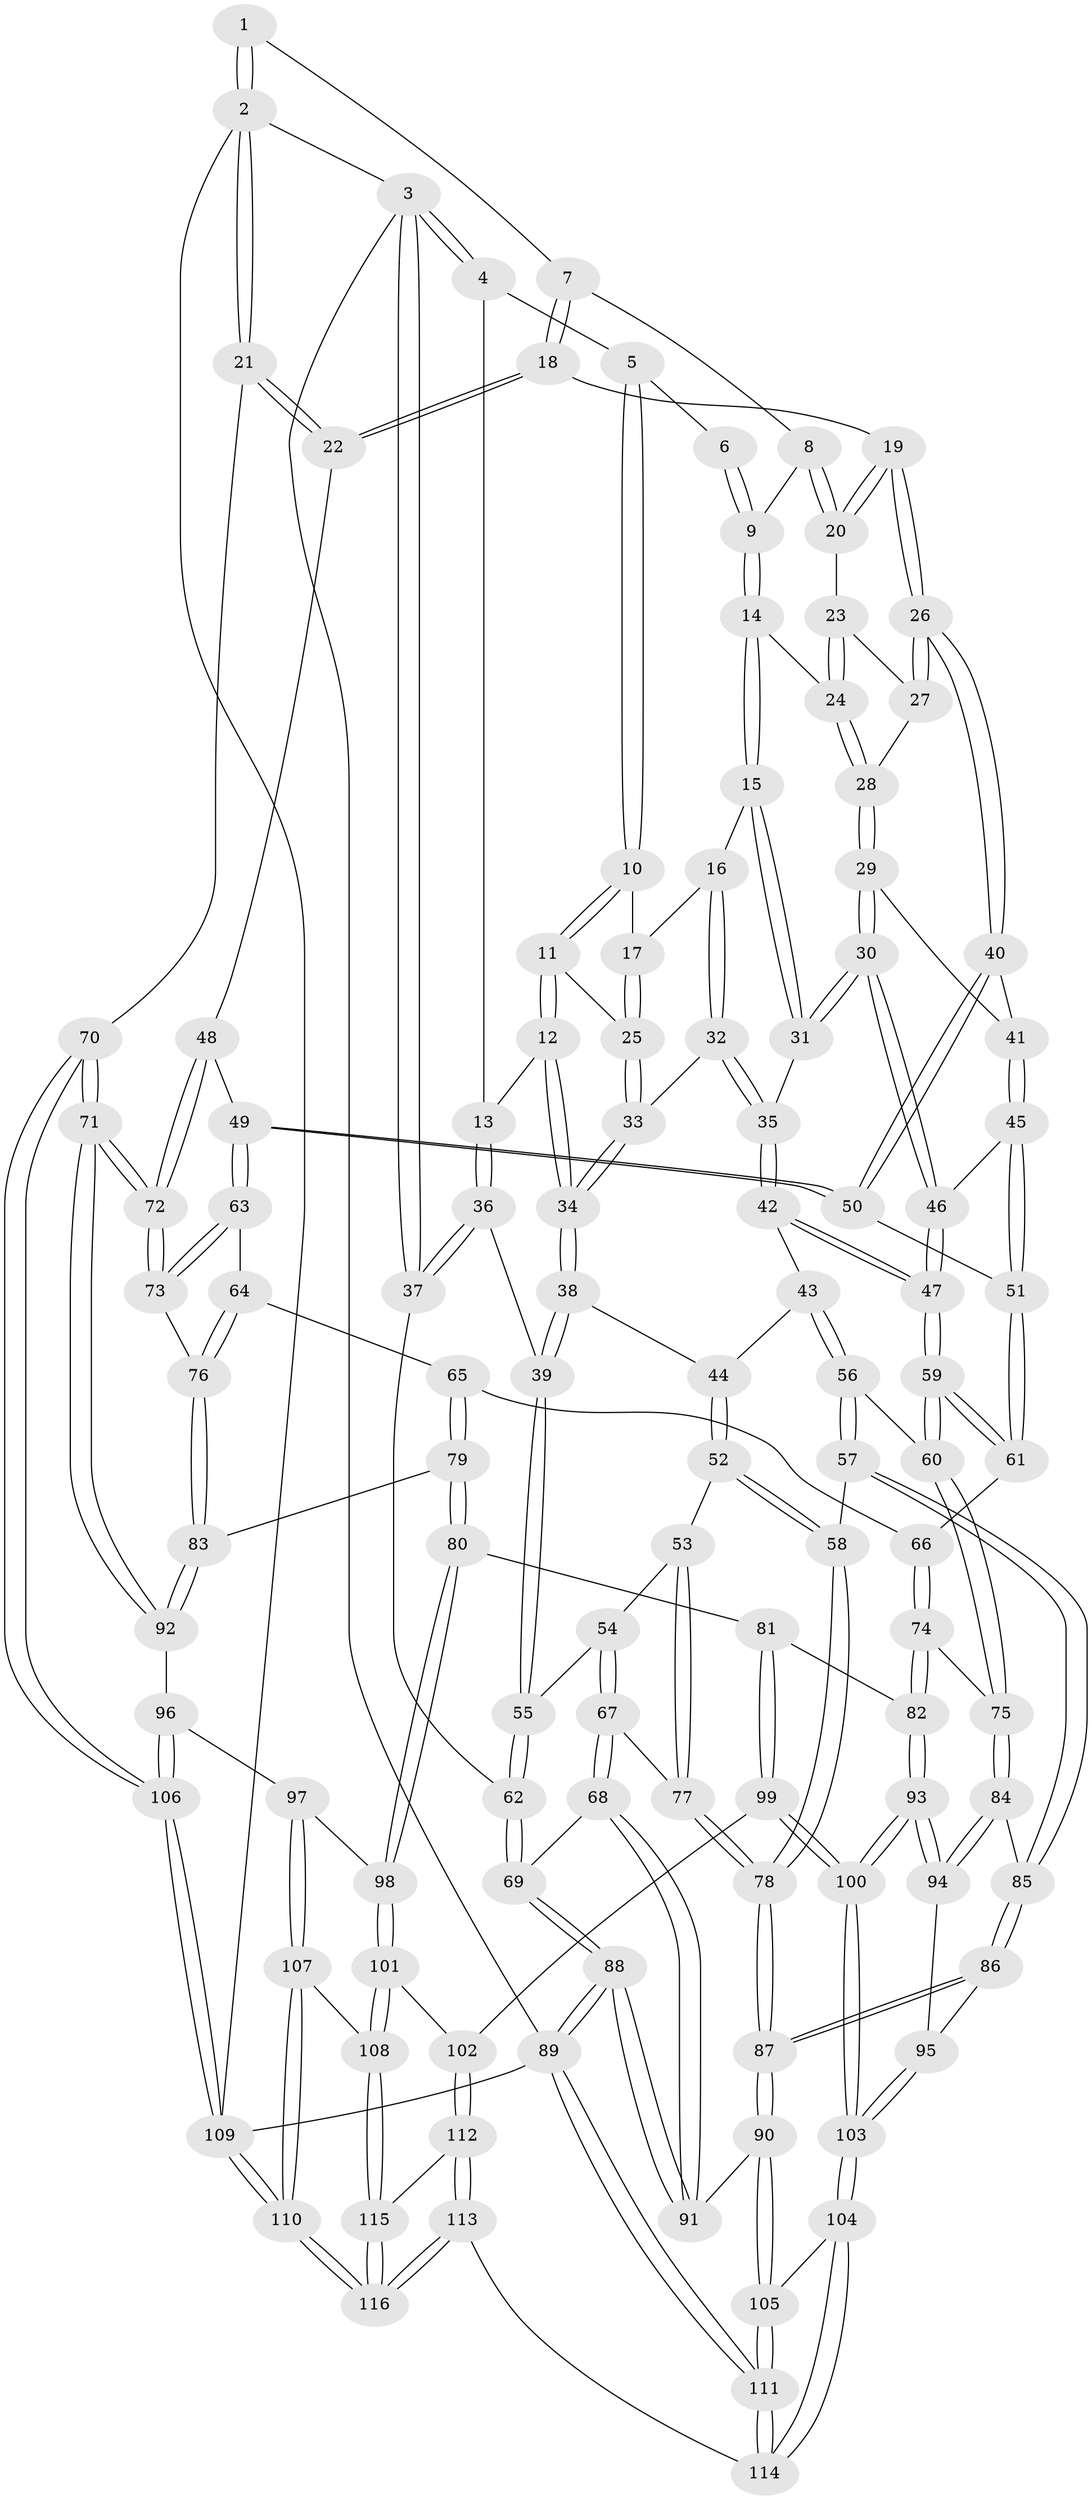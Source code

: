 // coarse degree distribution, {4: 0.5294117647058824, 6: 0.08823529411764706, 3: 0.08823529411764706, 5: 0.29411764705882354}
// Generated by graph-tools (version 1.1) at 2025/42/03/06/25 10:42:36]
// undirected, 116 vertices, 287 edges
graph export_dot {
graph [start="1"]
  node [color=gray90,style=filled];
  1 [pos="+0.8541592204042174+0"];
  2 [pos="+1+0"];
  3 [pos="+0+0"];
  4 [pos="+0+0"];
  5 [pos="+0.2517788300647056+0"];
  6 [pos="+0.6009159293917147+0"];
  7 [pos="+0.8493818029491834+0.027614264529239176"];
  8 [pos="+0.717200677156165+0.08533090024432514"];
  9 [pos="+0.5826832343934114+0.030868879668702186"];
  10 [pos="+0.2441945787401319+0"];
  11 [pos="+0.17385948120446637+0.05575199179785133"];
  12 [pos="+0.127282541536818+0.11838339767782395"];
  13 [pos="+0.06148103778085033+0.1361212542380852"];
  14 [pos="+0.5625018613576408+0.08514267401676684"];
  15 [pos="+0.5206945545087943+0.120001442490423"];
  16 [pos="+0.4681669520449128+0.12468630550184427"];
  17 [pos="+0.37690557881152636+0.09147937811240048"];
  18 [pos="+0.8929588975378003+0.2004702999506551"];
  19 [pos="+0.8821496291844256+0.20594334943435683"];
  20 [pos="+0.7369566141070631+0.14470404343402146"];
  21 [pos="+1+0.26062665930533113"];
  22 [pos="+1+0.2662121834243875"];
  23 [pos="+0.7283344889342848+0.1475475730133916"];
  24 [pos="+0.6230708241433931+0.14561644179015298"];
  25 [pos="+0.31711896117630956+0.18245126155617736"];
  26 [pos="+0.8448996570471996+0.24033374097201435"];
  27 [pos="+0.7025627931076894+0.18823007446047307"];
  28 [pos="+0.6573299268811327+0.21414070400165772"];
  29 [pos="+0.6671765620440705+0.27032210895415415"];
  30 [pos="+0.5675688937913389+0.32125002729078517"];
  31 [pos="+0.5296935356154016+0.277081744563398"];
  32 [pos="+0.400873376263323+0.2288159802531604"];
  33 [pos="+0.3158320511456788+0.19369619658479867"];
  34 [pos="+0.2323007249027903+0.2909191780250434"];
  35 [pos="+0.4111853968410579+0.2876587039056187"];
  36 [pos="+0.04004008996668609+0.1451803740309548"];
  37 [pos="+0+0.16324357857920638"];
  38 [pos="+0.23323405331949004+0.31568979569075367"];
  39 [pos="+0.09268117809858951+0.3859520722473964"];
  40 [pos="+0.8228611566770744+0.26319362187162576"];
  41 [pos="+0.6991182171898088+0.27998517407289186"];
  42 [pos="+0.3939457682096798+0.30911057781858375"];
  43 [pos="+0.2953155500920048+0.35613451592072354"];
  44 [pos="+0.27812788680103917+0.34768870008997116"];
  45 [pos="+0.7026568414607851+0.41269442588595834"];
  46 [pos="+0.5629992102049947+0.377772725744129"];
  47 [pos="+0.5197193841572598+0.4485928612739079"];
  48 [pos="+0.9134206326382311+0.46128422453709733"];
  49 [pos="+0.904418515960665+0.46306881216703066"];
  50 [pos="+0.8140479890173288+0.34125408715620514"];
  51 [pos="+0.7328341753662988+0.4412005403597997"];
  52 [pos="+0.18911899643324848+0.5333591632496062"];
  53 [pos="+0.18423069726034916+0.5322335079889291"];
  54 [pos="+0.10401289406585092+0.4465073595855133"];
  55 [pos="+0.08416063111808139+0.39499622742074514"];
  56 [pos="+0.3624796403636857+0.49091535358953403"];
  57 [pos="+0.2967330790327559+0.5574266699055472"];
  58 [pos="+0.25474830227329354+0.566109253173692"];
  59 [pos="+0.5118417096279217+0.47566065451762835"];
  60 [pos="+0.4940975573326937+0.5065660508397473"];
  61 [pos="+0.739139409158626+0.4828089294276256"];
  62 [pos="+0+0.403947012922724"];
  63 [pos="+0.8775219064101845+0.4844451748215004"];
  64 [pos="+0.7810727103376247+0.5103936891994761"];
  65 [pos="+0.7597252196209093+0.5121542606896736"];
  66 [pos="+0.7441961124252172+0.4927442727269153"];
  67 [pos="+0.03398422878436069+0.6026487214319268"];
  68 [pos="+0+0.6235616127503596"];
  69 [pos="+0+0.6086434654322327"];
  70 [pos="+1+0.6974275477574131"];
  71 [pos="+1+0.6947489851364218"];
  72 [pos="+1+0.6144394329433096"];
  73 [pos="+0.9036815292167203+0.6197399659045708"];
  74 [pos="+0.5331348007728216+0.5787872845367913"];
  75 [pos="+0.5125028680070872+0.5542222766895956"];
  76 [pos="+0.8910600063461365+0.6277836530802248"];
  77 [pos="+0.09648746526471719+0.6216539052650683"];
  78 [pos="+0.1797311036889325+0.7571990301767814"];
  79 [pos="+0.7292420684704366+0.6416081177567353"];
  80 [pos="+0.7131498253741518+0.6570004295840537"];
  81 [pos="+0.6703595323807265+0.6543937394378672"];
  82 [pos="+0.5546352951901183+0.6151781096569299"];
  83 [pos="+0.8621297209899107+0.6592522029299701"];
  84 [pos="+0.3961587227474029+0.6625698245930669"];
  85 [pos="+0.33198862382558014+0.6282739424372374"];
  86 [pos="+0.29413265381243103+0.7327518738746109"];
  87 [pos="+0.18055645159770847+0.765649876407228"];
  88 [pos="+0+1"];
  89 [pos="+0+1"];
  90 [pos="+0.17704657670377913+0.7737171493448494"];
  91 [pos="+0.1243068556763141+0.7908620412570364"];
  92 [pos="+0.8940713920086363+0.7645316447625894"];
  93 [pos="+0.5019565111440274+0.7587937027482353"];
  94 [pos="+0.3980068697957451+0.6803634417706577"];
  95 [pos="+0.3484254729831581+0.7445147571914735"];
  96 [pos="+0.8738963538968763+0.7911626822625268"];
  97 [pos="+0.8635925436218241+0.7992027984794"];
  98 [pos="+0.727959741490199+0.7218956694924585"];
  99 [pos="+0.5674909047913094+0.8400978938928045"];
  100 [pos="+0.5022953394017291+0.8333105592476445"];
  101 [pos="+0.6918334073534512+0.8206215301934823"];
  102 [pos="+0.5828469744050637+0.845624474347041"];
  103 [pos="+0.45215118459421993+0.8707918205854811"];
  104 [pos="+0.3599695153516604+1"];
  105 [pos="+0.1931520708585339+0.7995611478633758"];
  106 [pos="+1+1"];
  107 [pos="+0.8319854659250095+0.8807154573853252"];
  108 [pos="+0.7722325510933438+0.8950415529027476"];
  109 [pos="+1+1"];
  110 [pos="+1+1"];
  111 [pos="+0+1"];
  112 [pos="+0.6529718793740208+0.9771171037425929"];
  113 [pos="+0.5950053588127324+1"];
  114 [pos="+0.34740100500238996+1"];
  115 [pos="+0.760959965282863+0.9135808952931256"];
  116 [pos="+0.8270256365171925+1"];
  1 -- 2;
  1 -- 2;
  1 -- 7;
  2 -- 3;
  2 -- 21;
  2 -- 21;
  2 -- 109;
  3 -- 4;
  3 -- 4;
  3 -- 37;
  3 -- 37;
  3 -- 89;
  4 -- 5;
  4 -- 13;
  5 -- 6;
  5 -- 10;
  5 -- 10;
  6 -- 9;
  6 -- 9;
  7 -- 8;
  7 -- 18;
  7 -- 18;
  8 -- 9;
  8 -- 20;
  8 -- 20;
  9 -- 14;
  9 -- 14;
  10 -- 11;
  10 -- 11;
  10 -- 17;
  11 -- 12;
  11 -- 12;
  11 -- 25;
  12 -- 13;
  12 -- 34;
  12 -- 34;
  13 -- 36;
  13 -- 36;
  14 -- 15;
  14 -- 15;
  14 -- 24;
  15 -- 16;
  15 -- 31;
  15 -- 31;
  16 -- 17;
  16 -- 32;
  16 -- 32;
  17 -- 25;
  17 -- 25;
  18 -- 19;
  18 -- 22;
  18 -- 22;
  19 -- 20;
  19 -- 20;
  19 -- 26;
  19 -- 26;
  20 -- 23;
  21 -- 22;
  21 -- 22;
  21 -- 70;
  22 -- 48;
  23 -- 24;
  23 -- 24;
  23 -- 27;
  24 -- 28;
  24 -- 28;
  25 -- 33;
  25 -- 33;
  26 -- 27;
  26 -- 27;
  26 -- 40;
  26 -- 40;
  27 -- 28;
  28 -- 29;
  28 -- 29;
  29 -- 30;
  29 -- 30;
  29 -- 41;
  30 -- 31;
  30 -- 31;
  30 -- 46;
  30 -- 46;
  31 -- 35;
  32 -- 33;
  32 -- 35;
  32 -- 35;
  33 -- 34;
  33 -- 34;
  34 -- 38;
  34 -- 38;
  35 -- 42;
  35 -- 42;
  36 -- 37;
  36 -- 37;
  36 -- 39;
  37 -- 62;
  38 -- 39;
  38 -- 39;
  38 -- 44;
  39 -- 55;
  39 -- 55;
  40 -- 41;
  40 -- 50;
  40 -- 50;
  41 -- 45;
  41 -- 45;
  42 -- 43;
  42 -- 47;
  42 -- 47;
  43 -- 44;
  43 -- 56;
  43 -- 56;
  44 -- 52;
  44 -- 52;
  45 -- 46;
  45 -- 51;
  45 -- 51;
  46 -- 47;
  46 -- 47;
  47 -- 59;
  47 -- 59;
  48 -- 49;
  48 -- 72;
  48 -- 72;
  49 -- 50;
  49 -- 50;
  49 -- 63;
  49 -- 63;
  50 -- 51;
  51 -- 61;
  51 -- 61;
  52 -- 53;
  52 -- 58;
  52 -- 58;
  53 -- 54;
  53 -- 77;
  53 -- 77;
  54 -- 55;
  54 -- 67;
  54 -- 67;
  55 -- 62;
  55 -- 62;
  56 -- 57;
  56 -- 57;
  56 -- 60;
  57 -- 58;
  57 -- 85;
  57 -- 85;
  58 -- 78;
  58 -- 78;
  59 -- 60;
  59 -- 60;
  59 -- 61;
  59 -- 61;
  60 -- 75;
  60 -- 75;
  61 -- 66;
  62 -- 69;
  62 -- 69;
  63 -- 64;
  63 -- 73;
  63 -- 73;
  64 -- 65;
  64 -- 76;
  64 -- 76;
  65 -- 66;
  65 -- 79;
  65 -- 79;
  66 -- 74;
  66 -- 74;
  67 -- 68;
  67 -- 68;
  67 -- 77;
  68 -- 69;
  68 -- 91;
  68 -- 91;
  69 -- 88;
  69 -- 88;
  70 -- 71;
  70 -- 71;
  70 -- 106;
  70 -- 106;
  71 -- 72;
  71 -- 72;
  71 -- 92;
  71 -- 92;
  72 -- 73;
  72 -- 73;
  73 -- 76;
  74 -- 75;
  74 -- 82;
  74 -- 82;
  75 -- 84;
  75 -- 84;
  76 -- 83;
  76 -- 83;
  77 -- 78;
  77 -- 78;
  78 -- 87;
  78 -- 87;
  79 -- 80;
  79 -- 80;
  79 -- 83;
  80 -- 81;
  80 -- 98;
  80 -- 98;
  81 -- 82;
  81 -- 99;
  81 -- 99;
  82 -- 93;
  82 -- 93;
  83 -- 92;
  83 -- 92;
  84 -- 85;
  84 -- 94;
  84 -- 94;
  85 -- 86;
  85 -- 86;
  86 -- 87;
  86 -- 87;
  86 -- 95;
  87 -- 90;
  87 -- 90;
  88 -- 89;
  88 -- 89;
  88 -- 91;
  88 -- 91;
  89 -- 111;
  89 -- 111;
  89 -- 109;
  90 -- 91;
  90 -- 105;
  90 -- 105;
  92 -- 96;
  93 -- 94;
  93 -- 94;
  93 -- 100;
  93 -- 100;
  94 -- 95;
  95 -- 103;
  95 -- 103;
  96 -- 97;
  96 -- 106;
  96 -- 106;
  97 -- 98;
  97 -- 107;
  97 -- 107;
  98 -- 101;
  98 -- 101;
  99 -- 100;
  99 -- 100;
  99 -- 102;
  100 -- 103;
  100 -- 103;
  101 -- 102;
  101 -- 108;
  101 -- 108;
  102 -- 112;
  102 -- 112;
  103 -- 104;
  103 -- 104;
  104 -- 105;
  104 -- 114;
  104 -- 114;
  105 -- 111;
  105 -- 111;
  106 -- 109;
  106 -- 109;
  107 -- 108;
  107 -- 110;
  107 -- 110;
  108 -- 115;
  108 -- 115;
  109 -- 110;
  109 -- 110;
  110 -- 116;
  110 -- 116;
  111 -- 114;
  111 -- 114;
  112 -- 113;
  112 -- 113;
  112 -- 115;
  113 -- 114;
  113 -- 116;
  113 -- 116;
  115 -- 116;
  115 -- 116;
}
